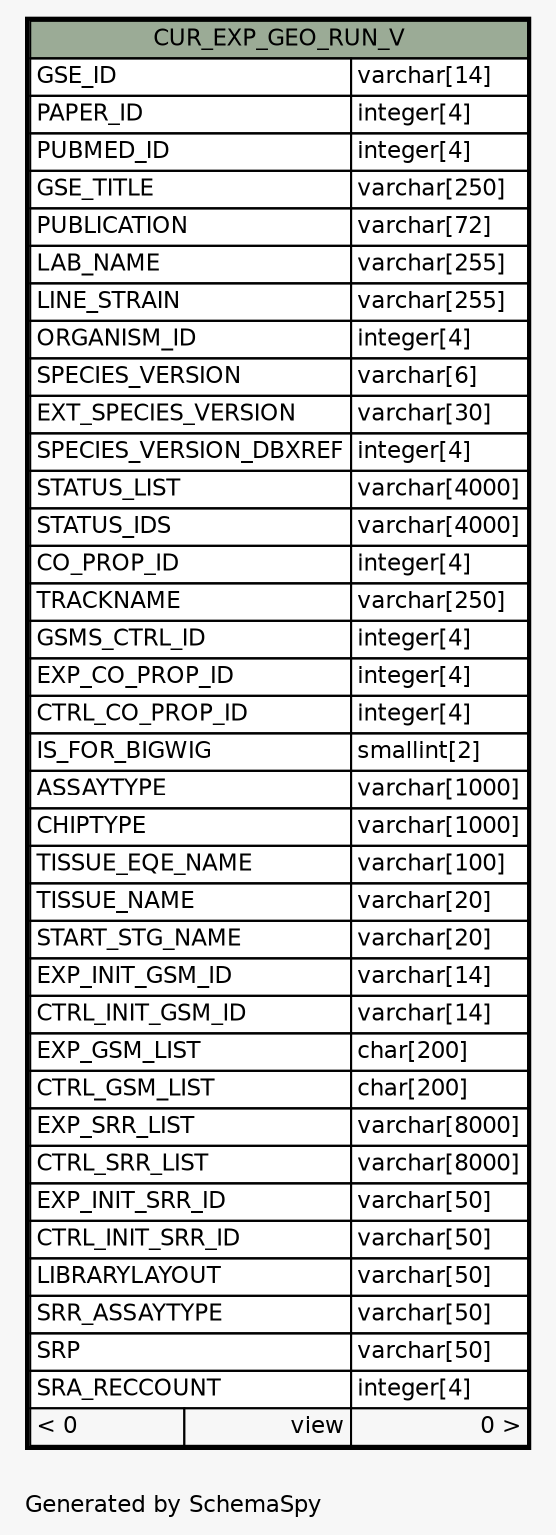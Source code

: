 // dot 2.38.0 on Windows 10 10.0
// SchemaSpy rev Unknown
digraph "oneDegreeRelationshipsDiagram" {
  graph [
    rankdir="RL"
    bgcolor="#f7f7f7"
    label="\nGenerated by SchemaSpy"
    labeljust="l"
    nodesep="0.18"
    ranksep="0.46"
    fontname="Helvetica"
    fontsize="11"
  ];
  node [
    fontname="Helvetica"
    fontsize="11"
    shape="plaintext"
  ];
  edge [
    arrowsize="0.8"
  ];
  "CUR_EXP_GEO_RUN_V" [
    label=<
    <TABLE BORDER="2" CELLBORDER="1" CELLSPACING="0" BGCOLOR="#ffffff">
      <TR><TD COLSPAN="3" BGCOLOR="#9bab96" ALIGN="CENTER">CUR_EXP_GEO_RUN_V</TD></TR>
      <TR><TD PORT="GSE_ID" COLSPAN="2" ALIGN="LEFT">GSE_ID</TD><TD PORT="GSE_ID.type" ALIGN="LEFT">varchar[14]</TD></TR>
      <TR><TD PORT="PAPER_ID" COLSPAN="2" ALIGN="LEFT">PAPER_ID</TD><TD PORT="PAPER_ID.type" ALIGN="LEFT">integer[4]</TD></TR>
      <TR><TD PORT="PUBMED_ID" COLSPAN="2" ALIGN="LEFT">PUBMED_ID</TD><TD PORT="PUBMED_ID.type" ALIGN="LEFT">integer[4]</TD></TR>
      <TR><TD PORT="GSE_TITLE" COLSPAN="2" ALIGN="LEFT">GSE_TITLE</TD><TD PORT="GSE_TITLE.type" ALIGN="LEFT">varchar[250]</TD></TR>
      <TR><TD PORT="PUBLICATION" COLSPAN="2" ALIGN="LEFT">PUBLICATION</TD><TD PORT="PUBLICATION.type" ALIGN="LEFT">varchar[72]</TD></TR>
      <TR><TD PORT="LAB_NAME" COLSPAN="2" ALIGN="LEFT">LAB_NAME</TD><TD PORT="LAB_NAME.type" ALIGN="LEFT">varchar[255]</TD></TR>
      <TR><TD PORT="LINE_STRAIN" COLSPAN="2" ALIGN="LEFT">LINE_STRAIN</TD><TD PORT="LINE_STRAIN.type" ALIGN="LEFT">varchar[255]</TD></TR>
      <TR><TD PORT="ORGANISM_ID" COLSPAN="2" ALIGN="LEFT">ORGANISM_ID</TD><TD PORT="ORGANISM_ID.type" ALIGN="LEFT">integer[4]</TD></TR>
      <TR><TD PORT="SPECIES_VERSION" COLSPAN="2" ALIGN="LEFT">SPECIES_VERSION</TD><TD PORT="SPECIES_VERSION.type" ALIGN="LEFT">varchar[6]</TD></TR>
      <TR><TD PORT="EXT_SPECIES_VERSION" COLSPAN="2" ALIGN="LEFT">EXT_SPECIES_VERSION</TD><TD PORT="EXT_SPECIES_VERSION.type" ALIGN="LEFT">varchar[30]</TD></TR>
      <TR><TD PORT="SPECIES_VERSION_DBXREF" COLSPAN="2" ALIGN="LEFT">SPECIES_VERSION_DBXREF</TD><TD PORT="SPECIES_VERSION_DBXREF.type" ALIGN="LEFT">integer[4]</TD></TR>
      <TR><TD PORT="STATUS_LIST" COLSPAN="2" ALIGN="LEFT">STATUS_LIST</TD><TD PORT="STATUS_LIST.type" ALIGN="LEFT">varchar[4000]</TD></TR>
      <TR><TD PORT="STATUS_IDS" COLSPAN="2" ALIGN="LEFT">STATUS_IDS</TD><TD PORT="STATUS_IDS.type" ALIGN="LEFT">varchar[4000]</TD></TR>
      <TR><TD PORT="CO_PROP_ID" COLSPAN="2" ALIGN="LEFT">CO_PROP_ID</TD><TD PORT="CO_PROP_ID.type" ALIGN="LEFT">integer[4]</TD></TR>
      <TR><TD PORT="TRACKNAME" COLSPAN="2" ALIGN="LEFT">TRACKNAME</TD><TD PORT="TRACKNAME.type" ALIGN="LEFT">varchar[250]</TD></TR>
      <TR><TD PORT="GSMS_CTRL_ID" COLSPAN="2" ALIGN="LEFT">GSMS_CTRL_ID</TD><TD PORT="GSMS_CTRL_ID.type" ALIGN="LEFT">integer[4]</TD></TR>
      <TR><TD PORT="EXP_CO_PROP_ID" COLSPAN="2" ALIGN="LEFT">EXP_CO_PROP_ID</TD><TD PORT="EXP_CO_PROP_ID.type" ALIGN="LEFT">integer[4]</TD></TR>
      <TR><TD PORT="CTRL_CO_PROP_ID" COLSPAN="2" ALIGN="LEFT">CTRL_CO_PROP_ID</TD><TD PORT="CTRL_CO_PROP_ID.type" ALIGN="LEFT">integer[4]</TD></TR>
      <TR><TD PORT="IS_FOR_BIGWIG" COLSPAN="2" ALIGN="LEFT">IS_FOR_BIGWIG</TD><TD PORT="IS_FOR_BIGWIG.type" ALIGN="LEFT">smallint[2]</TD></TR>
      <TR><TD PORT="ASSAYTYPE" COLSPAN="2" ALIGN="LEFT">ASSAYTYPE</TD><TD PORT="ASSAYTYPE.type" ALIGN="LEFT">varchar[1000]</TD></TR>
      <TR><TD PORT="CHIPTYPE" COLSPAN="2" ALIGN="LEFT">CHIPTYPE</TD><TD PORT="CHIPTYPE.type" ALIGN="LEFT">varchar[1000]</TD></TR>
      <TR><TD PORT="TISSUE_EQE_NAME" COLSPAN="2" ALIGN="LEFT">TISSUE_EQE_NAME</TD><TD PORT="TISSUE_EQE_NAME.type" ALIGN="LEFT">varchar[100]</TD></TR>
      <TR><TD PORT="TISSUE_NAME" COLSPAN="2" ALIGN="LEFT">TISSUE_NAME</TD><TD PORT="TISSUE_NAME.type" ALIGN="LEFT">varchar[20]</TD></TR>
      <TR><TD PORT="START_STG_NAME" COLSPAN="2" ALIGN="LEFT">START_STG_NAME</TD><TD PORT="START_STG_NAME.type" ALIGN="LEFT">varchar[20]</TD></TR>
      <TR><TD PORT="EXP_INIT_GSM_ID" COLSPAN="2" ALIGN="LEFT">EXP_INIT_GSM_ID</TD><TD PORT="EXP_INIT_GSM_ID.type" ALIGN="LEFT">varchar[14]</TD></TR>
      <TR><TD PORT="CTRL_INIT_GSM_ID" COLSPAN="2" ALIGN="LEFT">CTRL_INIT_GSM_ID</TD><TD PORT="CTRL_INIT_GSM_ID.type" ALIGN="LEFT">varchar[14]</TD></TR>
      <TR><TD PORT="EXP_GSM_LIST" COLSPAN="2" ALIGN="LEFT">EXP_GSM_LIST</TD><TD PORT="EXP_GSM_LIST.type" ALIGN="LEFT">char[200]</TD></TR>
      <TR><TD PORT="CTRL_GSM_LIST" COLSPAN="2" ALIGN="LEFT">CTRL_GSM_LIST</TD><TD PORT="CTRL_GSM_LIST.type" ALIGN="LEFT">char[200]</TD></TR>
      <TR><TD PORT="EXP_SRR_LIST" COLSPAN="2" ALIGN="LEFT">EXP_SRR_LIST</TD><TD PORT="EXP_SRR_LIST.type" ALIGN="LEFT">varchar[8000]</TD></TR>
      <TR><TD PORT="CTRL_SRR_LIST" COLSPAN="2" ALIGN="LEFT">CTRL_SRR_LIST</TD><TD PORT="CTRL_SRR_LIST.type" ALIGN="LEFT">varchar[8000]</TD></TR>
      <TR><TD PORT="EXP_INIT_SRR_ID" COLSPAN="2" ALIGN="LEFT">EXP_INIT_SRR_ID</TD><TD PORT="EXP_INIT_SRR_ID.type" ALIGN="LEFT">varchar[50]</TD></TR>
      <TR><TD PORT="CTRL_INIT_SRR_ID" COLSPAN="2" ALIGN="LEFT">CTRL_INIT_SRR_ID</TD><TD PORT="CTRL_INIT_SRR_ID.type" ALIGN="LEFT">varchar[50]</TD></TR>
      <TR><TD PORT="LIBRARYLAYOUT" COLSPAN="2" ALIGN="LEFT">LIBRARYLAYOUT</TD><TD PORT="LIBRARYLAYOUT.type" ALIGN="LEFT">varchar[50]</TD></TR>
      <TR><TD PORT="SRR_ASSAYTYPE" COLSPAN="2" ALIGN="LEFT">SRR_ASSAYTYPE</TD><TD PORT="SRR_ASSAYTYPE.type" ALIGN="LEFT">varchar[50]</TD></TR>
      <TR><TD PORT="SRP" COLSPAN="2" ALIGN="LEFT">SRP</TD><TD PORT="SRP.type" ALIGN="LEFT">varchar[50]</TD></TR>
      <TR><TD PORT="SRA_RECCOUNT" COLSPAN="2" ALIGN="LEFT">SRA_RECCOUNT</TD><TD PORT="SRA_RECCOUNT.type" ALIGN="LEFT">integer[4]</TD></TR>
      <TR><TD ALIGN="LEFT" BGCOLOR="#f7f7f7">&lt; 0</TD><TD ALIGN="RIGHT" BGCOLOR="#f7f7f7">view</TD><TD ALIGN="RIGHT" BGCOLOR="#f7f7f7">0 &gt;</TD></TR>
    </TABLE>>
    URL="CUR_EXP_GEO_RUN_V.html"
    tooltip="CUR_EXP_GEO_RUN_V"
  ];
}
